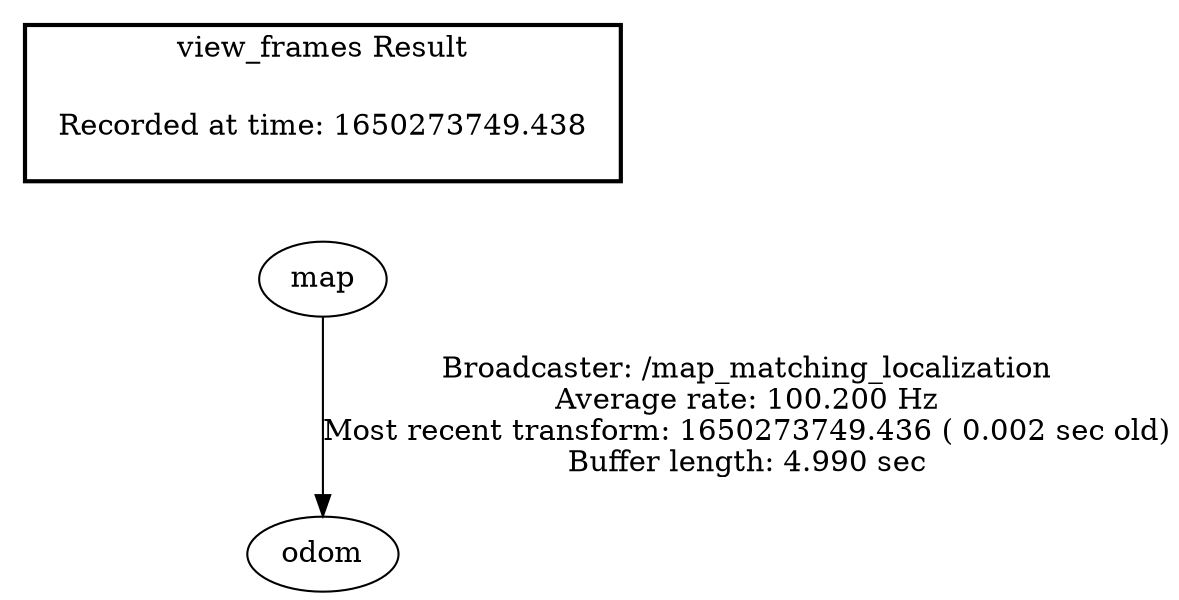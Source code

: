 digraph G {
"map" -> "odom"[label="Broadcaster: /map_matching_localization\nAverage rate: 100.200 Hz\nMost recent transform: 1650273749.436 ( 0.002 sec old)\nBuffer length: 4.990 sec\n"];
edge [style=invis];
 subgraph cluster_legend { style=bold; color=black; label ="view_frames Result";
"Recorded at time: 1650273749.438"[ shape=plaintext ] ;
 }->"map";
}